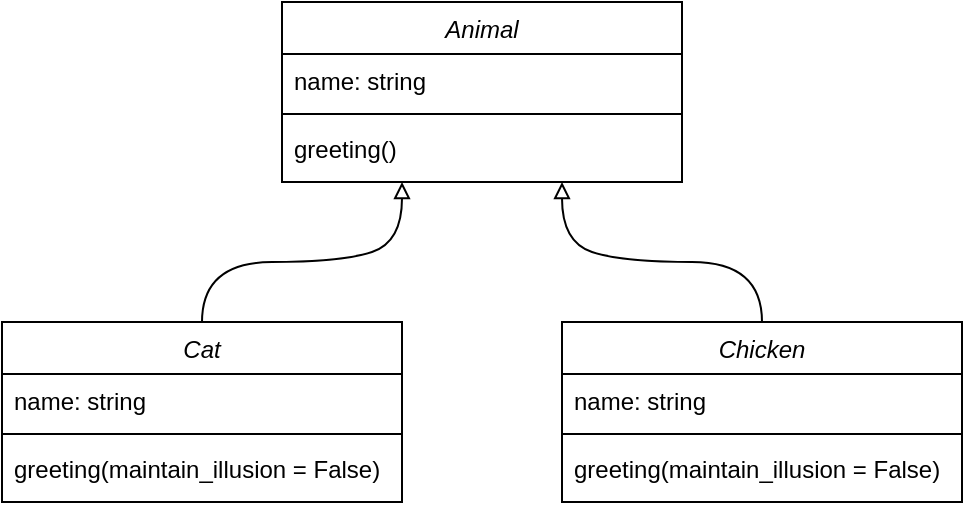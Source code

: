 <mxfile version="16.5.1" type="device"><diagram id="C5RBs43oDa-KdzZeNtuy" name="Page-1"><mxGraphModel dx="550" dy="401" grid="1" gridSize="10" guides="1" tooltips="1" connect="1" arrows="1" fold="1" page="1" pageScale="1" pageWidth="827" pageHeight="1169" math="0" shadow="0"><root><mxCell id="WIyWlLk6GJQsqaUBKTNV-0"/><mxCell id="WIyWlLk6GJQsqaUBKTNV-1" parent="WIyWlLk6GJQsqaUBKTNV-0"/><mxCell id="zkfFHV4jXpPFQw0GAbJ--0" value="Animal" style="swimlane;fontStyle=2;align=center;verticalAlign=top;childLayout=stackLayout;horizontal=1;startSize=26;horizontalStack=0;resizeParent=1;resizeLast=0;collapsible=1;marginBottom=0;rounded=0;shadow=0;strokeWidth=1;" parent="WIyWlLk6GJQsqaUBKTNV-1" vertex="1"><mxGeometry x="340" y="80" width="200" height="90" as="geometry"><mxRectangle x="230" y="140" width="160" height="26" as="alternateBounds"/></mxGeometry></mxCell><mxCell id="zkfFHV4jXpPFQw0GAbJ--1" value="name: string" style="text;align=left;verticalAlign=top;spacingLeft=4;spacingRight=4;overflow=hidden;rotatable=0;points=[[0,0.5],[1,0.5]];portConstraint=eastwest;" parent="zkfFHV4jXpPFQw0GAbJ--0" vertex="1"><mxGeometry y="26" width="200" height="26" as="geometry"/></mxCell><mxCell id="zkfFHV4jXpPFQw0GAbJ--4" value="" style="line;html=1;strokeWidth=1;align=left;verticalAlign=middle;spacingTop=-1;spacingLeft=3;spacingRight=3;rotatable=0;labelPosition=right;points=[];portConstraint=eastwest;" parent="zkfFHV4jXpPFQw0GAbJ--0" vertex="1"><mxGeometry y="52" width="200" height="8" as="geometry"/></mxCell><mxCell id="zkfFHV4jXpPFQw0GAbJ--5" value="greeting()" style="text;align=left;verticalAlign=top;spacingLeft=4;spacingRight=4;overflow=hidden;rotatable=0;points=[[0,0.5],[1,0.5]];portConstraint=eastwest;" parent="zkfFHV4jXpPFQw0GAbJ--0" vertex="1"><mxGeometry y="60" width="200" height="26" as="geometry"/></mxCell><mxCell id="tydotA__ddELv00FC8Ig-3" value="Cat" style="swimlane;fontStyle=2;align=center;verticalAlign=top;childLayout=stackLayout;horizontal=1;startSize=26;horizontalStack=0;resizeParent=1;resizeLast=0;collapsible=1;marginBottom=0;rounded=0;shadow=0;strokeWidth=1;" parent="WIyWlLk6GJQsqaUBKTNV-1" vertex="1"><mxGeometry x="200" y="240" width="200" height="90" as="geometry"><mxRectangle x="230" y="140" width="160" height="26" as="alternateBounds"/></mxGeometry></mxCell><mxCell id="ORiaCJDDyDMZlLt001lX-1" value="name: string" style="text;align=left;verticalAlign=top;spacingLeft=4;spacingRight=4;overflow=hidden;rotatable=0;points=[[0,0.5],[1,0.5]];portConstraint=eastwest;" vertex="1" parent="tydotA__ddELv00FC8Ig-3"><mxGeometry y="26" width="200" height="26" as="geometry"/></mxCell><mxCell id="tydotA__ddELv00FC8Ig-5" value="" style="line;html=1;strokeWidth=1;align=left;verticalAlign=middle;spacingTop=-1;spacingLeft=3;spacingRight=3;rotatable=0;labelPosition=right;points=[];portConstraint=eastwest;" parent="tydotA__ddELv00FC8Ig-3" vertex="1"><mxGeometry y="52" width="200" height="8" as="geometry"/></mxCell><mxCell id="tydotA__ddELv00FC8Ig-6" value="greeting(maintain_illusion = False)" style="text;align=left;verticalAlign=top;spacingLeft=4;spacingRight=4;overflow=hidden;rotatable=0;points=[[0,0.5],[1,0.5]];portConstraint=eastwest;" parent="tydotA__ddELv00FC8Ig-3" vertex="1"><mxGeometry y="60" width="200" height="26" as="geometry"/></mxCell><mxCell id="tydotA__ddELv00FC8Ig-7" value="Chicken" style="swimlane;fontStyle=2;align=center;verticalAlign=top;childLayout=stackLayout;horizontal=1;startSize=26;horizontalStack=0;resizeParent=1;resizeLast=0;collapsible=1;marginBottom=0;rounded=0;shadow=0;strokeWidth=1;" parent="WIyWlLk6GJQsqaUBKTNV-1" vertex="1"><mxGeometry x="480" y="240" width="200" height="90" as="geometry"><mxRectangle x="230" y="140" width="160" height="26" as="alternateBounds"/></mxGeometry></mxCell><mxCell id="ORiaCJDDyDMZlLt001lX-2" value="name: string" style="text;align=left;verticalAlign=top;spacingLeft=4;spacingRight=4;overflow=hidden;rotatable=0;points=[[0,0.5],[1,0.5]];portConstraint=eastwest;" vertex="1" parent="tydotA__ddELv00FC8Ig-7"><mxGeometry y="26" width="200" height="26" as="geometry"/></mxCell><mxCell id="tydotA__ddELv00FC8Ig-9" value="" style="line;html=1;strokeWidth=1;align=left;verticalAlign=middle;spacingTop=-1;spacingLeft=3;spacingRight=3;rotatable=0;labelPosition=right;points=[];portConstraint=eastwest;" parent="tydotA__ddELv00FC8Ig-7" vertex="1"><mxGeometry y="52" width="200" height="8" as="geometry"/></mxCell><mxCell id="tydotA__ddELv00FC8Ig-10" value="greeting(maintain_illusion = False)" style="text;align=left;verticalAlign=top;spacingLeft=4;spacingRight=4;overflow=hidden;rotatable=0;points=[[0,0.5],[1,0.5]];portConstraint=eastwest;" parent="tydotA__ddELv00FC8Ig-7" vertex="1"><mxGeometry y="60" width="200" height="26" as="geometry"/></mxCell><mxCell id="tydotA__ddELv00FC8Ig-13" value="" style="curved=1;endArrow=block;html=1;rounded=0;endFill=0;exitX=0.5;exitY=0;exitDx=0;exitDy=0;strokeWidth=1;" parent="WIyWlLk6GJQsqaUBKTNV-1" source="tydotA__ddELv00FC8Ig-3" edge="1"><mxGeometry width="50" height="50" relative="1" as="geometry"><mxPoint x="310" y="230" as="sourcePoint"/><mxPoint x="400" y="170" as="targetPoint"/><Array as="points"><mxPoint x="300" y="210"/><mxPoint x="370" y="210"/><mxPoint x="400" y="200"/></Array></mxGeometry></mxCell><mxCell id="tydotA__ddELv00FC8Ig-15" value="" style="curved=1;endArrow=block;html=1;rounded=0;endFill=0;exitX=0.5;exitY=0;exitDx=0;exitDy=0;strokeWidth=1;" parent="WIyWlLk6GJQsqaUBKTNV-1" edge="1"><mxGeometry width="50" height="50" relative="1" as="geometry"><mxPoint x="580" y="240" as="sourcePoint"/><mxPoint x="480" y="170" as="targetPoint"/><Array as="points"><mxPoint x="580" y="210"/><mxPoint x="510" y="210"/><mxPoint x="480" y="200"/></Array></mxGeometry></mxCell></root></mxGraphModel></diagram></mxfile>
